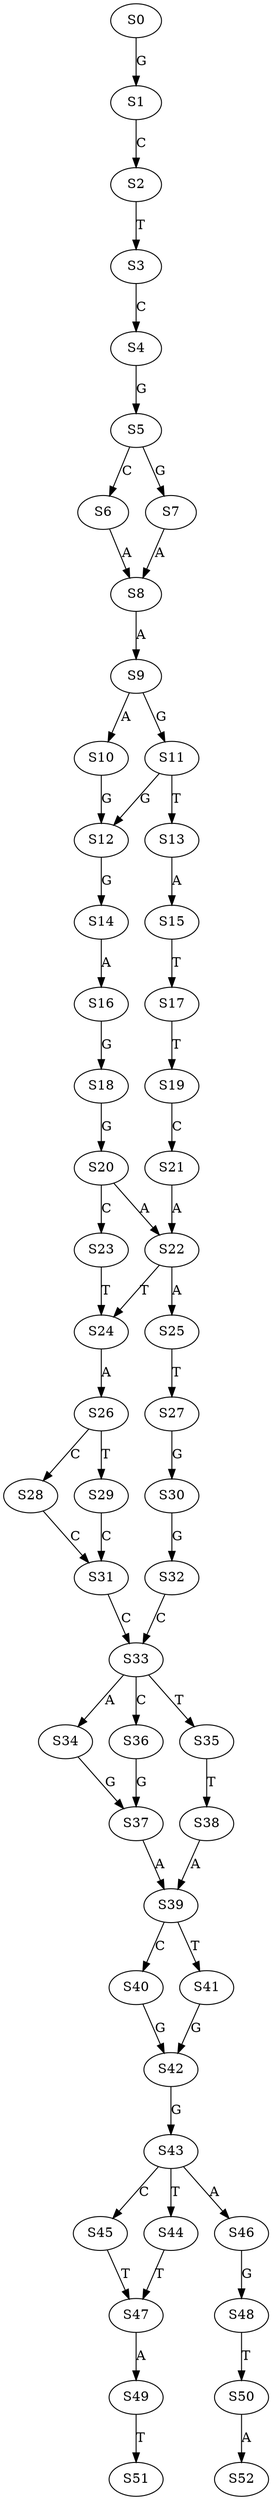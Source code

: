 strict digraph  {
	S0 -> S1 [ label = G ];
	S1 -> S2 [ label = C ];
	S2 -> S3 [ label = T ];
	S3 -> S4 [ label = C ];
	S4 -> S5 [ label = G ];
	S5 -> S6 [ label = C ];
	S5 -> S7 [ label = G ];
	S6 -> S8 [ label = A ];
	S7 -> S8 [ label = A ];
	S8 -> S9 [ label = A ];
	S9 -> S10 [ label = A ];
	S9 -> S11 [ label = G ];
	S10 -> S12 [ label = G ];
	S11 -> S12 [ label = G ];
	S11 -> S13 [ label = T ];
	S12 -> S14 [ label = G ];
	S13 -> S15 [ label = A ];
	S14 -> S16 [ label = A ];
	S15 -> S17 [ label = T ];
	S16 -> S18 [ label = G ];
	S17 -> S19 [ label = T ];
	S18 -> S20 [ label = G ];
	S19 -> S21 [ label = C ];
	S20 -> S22 [ label = A ];
	S20 -> S23 [ label = C ];
	S21 -> S22 [ label = A ];
	S22 -> S24 [ label = T ];
	S22 -> S25 [ label = A ];
	S23 -> S24 [ label = T ];
	S24 -> S26 [ label = A ];
	S25 -> S27 [ label = T ];
	S26 -> S28 [ label = C ];
	S26 -> S29 [ label = T ];
	S27 -> S30 [ label = G ];
	S28 -> S31 [ label = C ];
	S29 -> S31 [ label = C ];
	S30 -> S32 [ label = G ];
	S31 -> S33 [ label = C ];
	S32 -> S33 [ label = C ];
	S33 -> S34 [ label = A ];
	S33 -> S35 [ label = T ];
	S33 -> S36 [ label = C ];
	S34 -> S37 [ label = G ];
	S35 -> S38 [ label = T ];
	S36 -> S37 [ label = G ];
	S37 -> S39 [ label = A ];
	S38 -> S39 [ label = A ];
	S39 -> S40 [ label = C ];
	S39 -> S41 [ label = T ];
	S40 -> S42 [ label = G ];
	S41 -> S42 [ label = G ];
	S42 -> S43 [ label = G ];
	S43 -> S44 [ label = T ];
	S43 -> S45 [ label = C ];
	S43 -> S46 [ label = A ];
	S44 -> S47 [ label = T ];
	S45 -> S47 [ label = T ];
	S46 -> S48 [ label = G ];
	S47 -> S49 [ label = A ];
	S48 -> S50 [ label = T ];
	S49 -> S51 [ label = T ];
	S50 -> S52 [ label = A ];
}
